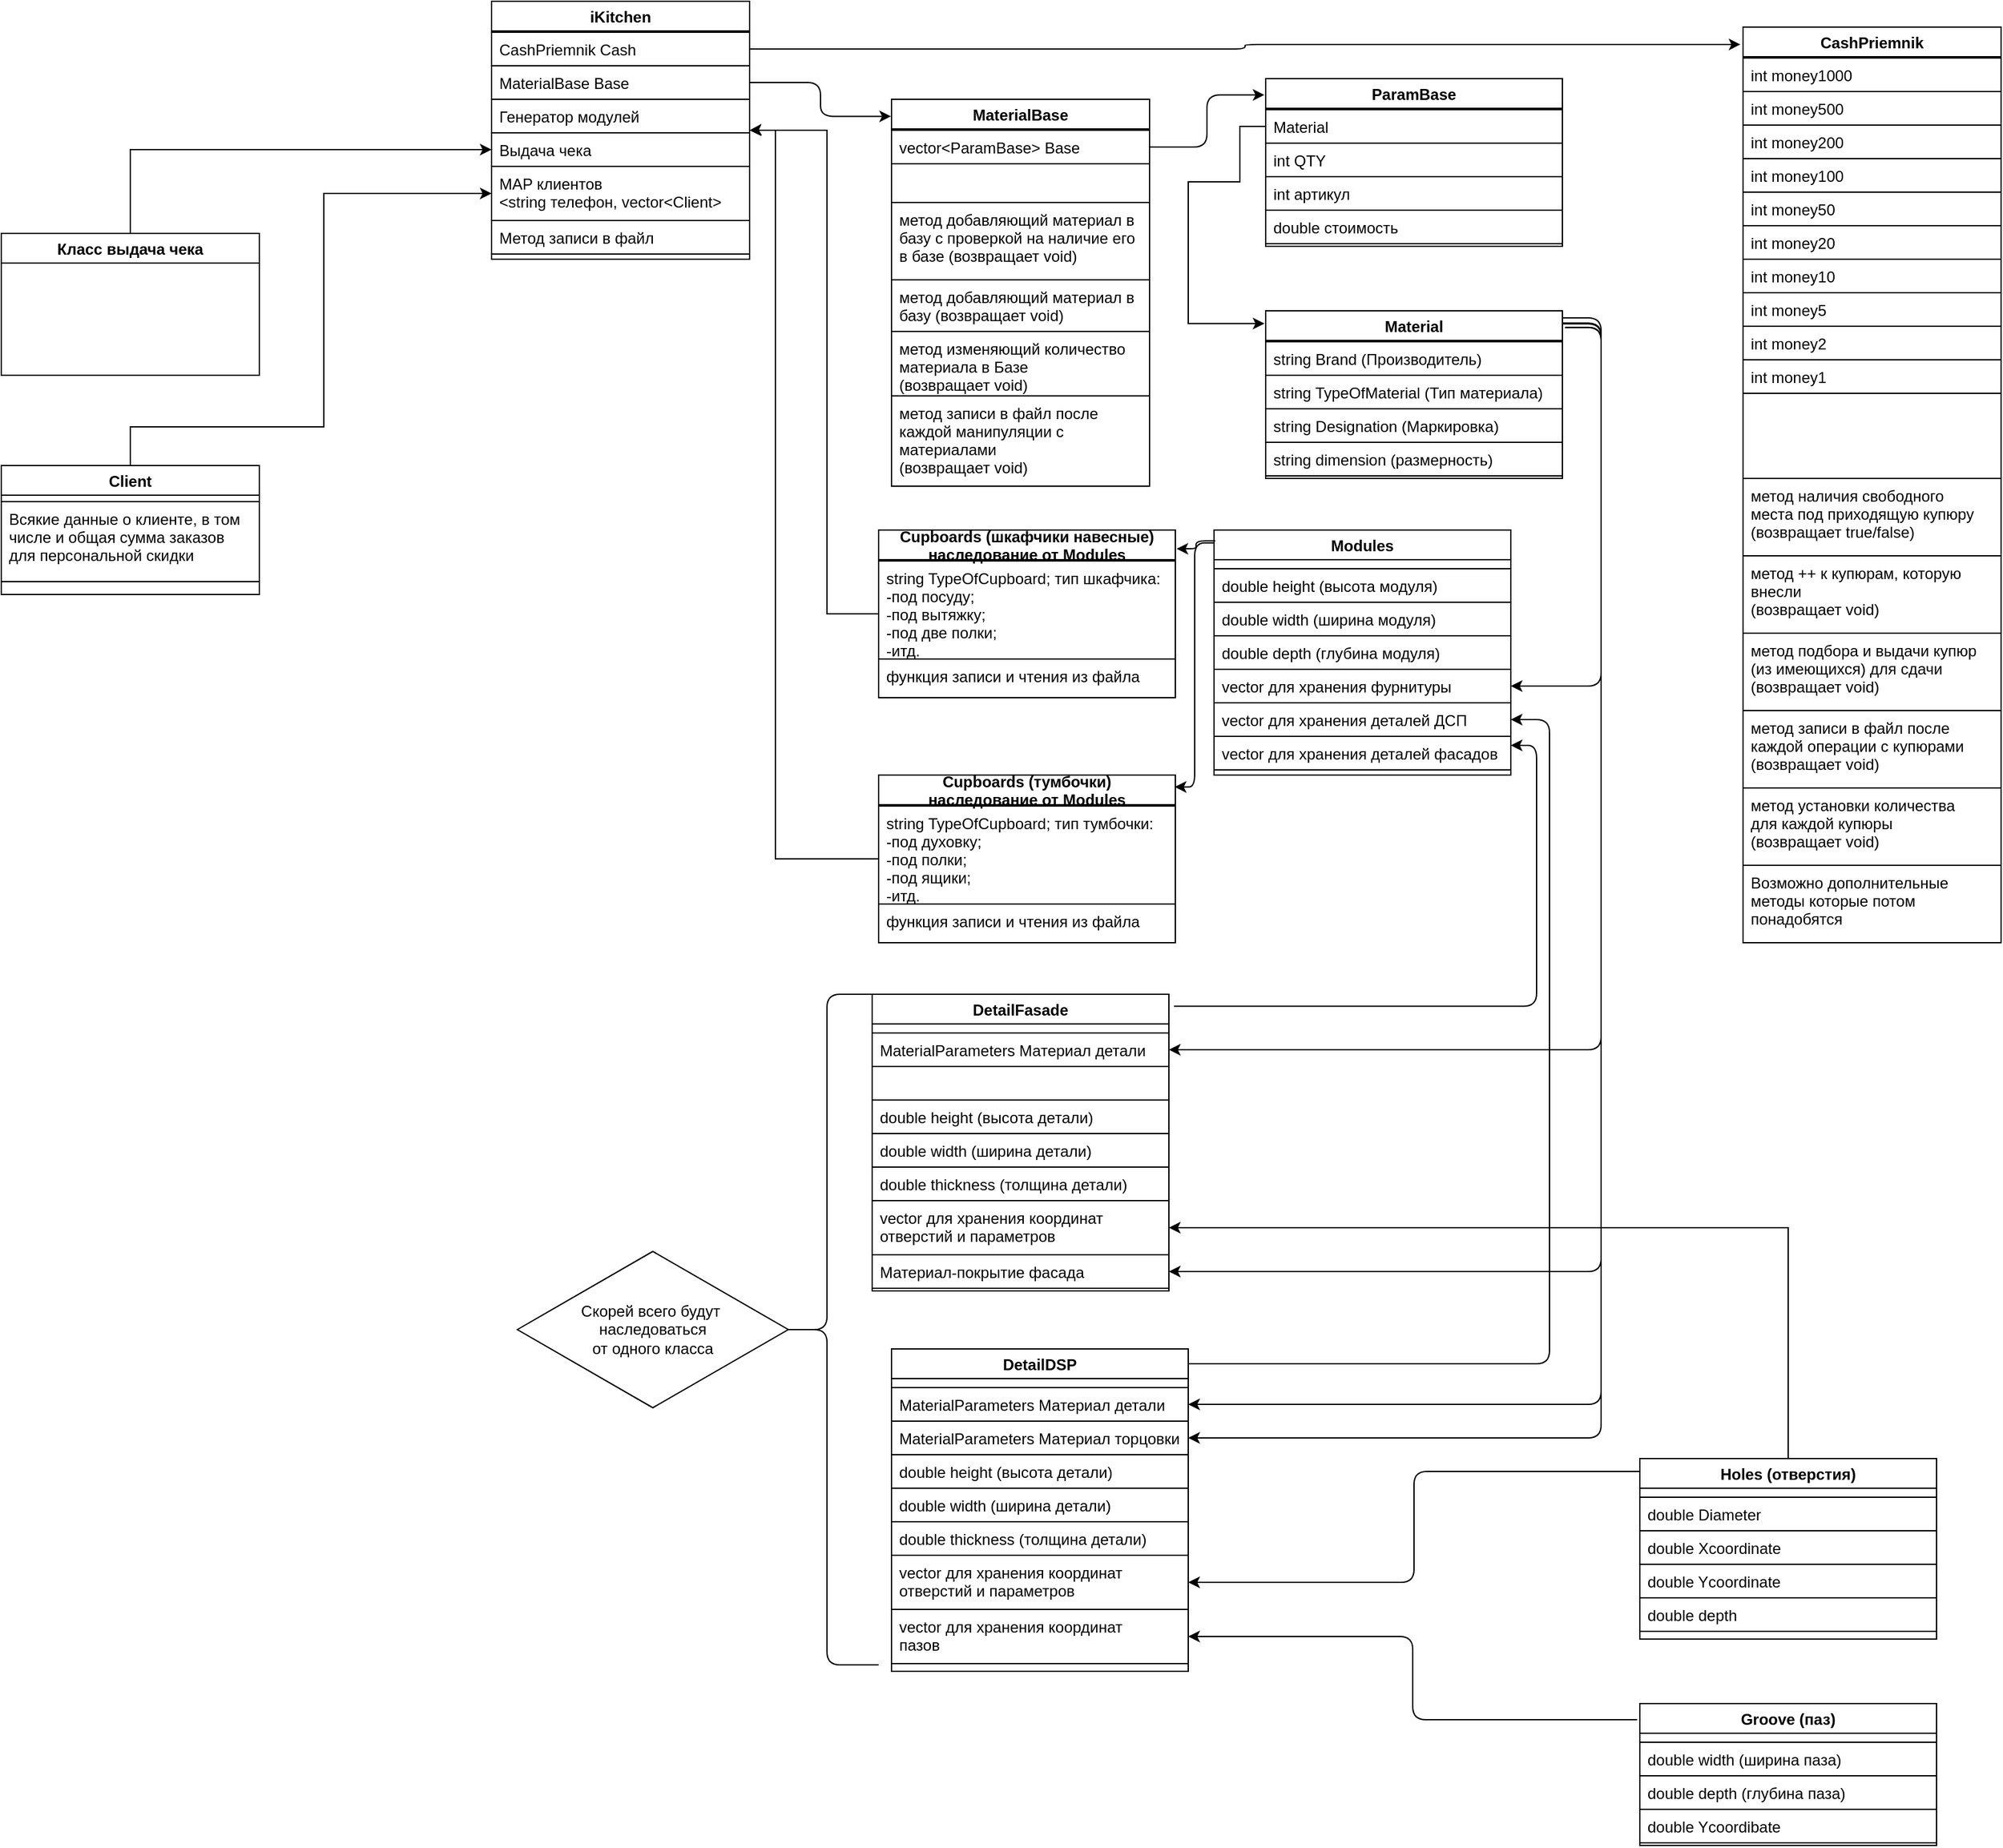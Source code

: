 <mxfile version="13.7.8" type="device"><diagram id="UlB5N2u7XRFOS_qySvUH" name="Page-1"><mxGraphModel dx="1325" dy="618" grid="1" gridSize="10" guides="1" tooltips="1" connect="1" arrows="1" fold="1" page="1" pageScale="1" pageWidth="827" pageHeight="1169" math="0" shadow="0"><root><mxCell id="0"/><mxCell id="1" parent="0"/><mxCell id="Phe7_Pe46OBgiju1hnlA-2" value="iKitchen" style="swimlane;" parent="1" vertex="1"><mxGeometry x="90" y="70" width="200" height="200" as="geometry"/></mxCell><mxCell id="Phe7_Pe46OBgiju1hnlA-24" value="CashPriemnik Cash" style="text;fillColor=none;align=left;verticalAlign=top;spacingLeft=4;spacingRight=4;overflow=hidden;rotatable=0;points=[[0,0.5],[1,0.5]];portConstraint=eastwest;strokeColor=#000000;" parent="Phe7_Pe46OBgiju1hnlA-2" vertex="1"><mxGeometry y="24" width="200" height="26" as="geometry"/></mxCell><mxCell id="Phe7_Pe46OBgiju1hnlA-58" value="MaterialBase Base" style="text;fillColor=none;align=left;verticalAlign=top;spacingLeft=4;spacingRight=4;overflow=hidden;rotatable=0;points=[[0,0.5],[1,0.5]];portConstraint=eastwest;strokeColor=#000000;" parent="Phe7_Pe46OBgiju1hnlA-2" vertex="1"><mxGeometry y="50" width="200" height="26" as="geometry"/></mxCell><mxCell id="Phe7_Pe46OBgiju1hnlA-141" value="Генератор модулей" style="text;fillColor=none;align=left;verticalAlign=top;spacingLeft=4;spacingRight=4;overflow=hidden;rotatable=0;points=[[0,0.5],[1,0.5]];portConstraint=eastwest;strokeColor=#000000;" parent="Phe7_Pe46OBgiju1hnlA-2" vertex="1"><mxGeometry y="76" width="200" height="26" as="geometry"/></mxCell><mxCell id="Phe7_Pe46OBgiju1hnlA-151" value="Выдача чека" style="text;fillColor=none;align=left;verticalAlign=top;spacingLeft=4;spacingRight=4;overflow=hidden;rotatable=0;points=[[0,0.5],[1,0.5]];portConstraint=eastwest;strokeColor=#000000;" parent="Phe7_Pe46OBgiju1hnlA-2" vertex="1"><mxGeometry y="102" width="200" height="26" as="geometry"/></mxCell><mxCell id="Phe7_Pe46OBgiju1hnlA-153" value="Метод записи в файл" style="text;fillColor=none;align=left;verticalAlign=top;spacingLeft=4;spacingRight=4;overflow=hidden;rotatable=0;points=[[0,0.5],[1,0.5]];portConstraint=eastwest;strokeColor=#000000;" parent="Phe7_Pe46OBgiju1hnlA-2" vertex="1"><mxGeometry y="170" width="200" height="26" as="geometry"/></mxCell><mxCell id="Phe7_Pe46OBgiju1hnlA-154" value="MAP клиентов &#10;&lt;string телефон, vector&lt;Client&gt; " style="text;fillColor=none;align=left;verticalAlign=top;spacingLeft=4;spacingRight=4;overflow=hidden;rotatable=0;points=[[0,0.5],[1,0.5]];portConstraint=eastwest;strokeColor=#000000;" parent="Phe7_Pe46OBgiju1hnlA-2" vertex="1"><mxGeometry y="128" width="200" height="42" as="geometry"/></mxCell><mxCell id="Phe7_Pe46OBgiju1hnlA-6" value="CashPriemnik" style="swimlane;" parent="1" vertex="1"><mxGeometry x="1060" y="90" width="200" height="710" as="geometry"/></mxCell><mxCell id="Phe7_Pe46OBgiju1hnlA-10" value="int money1000" style="text;fillColor=none;align=left;verticalAlign=top;spacingLeft=4;spacingRight=4;overflow=hidden;rotatable=0;points=[[0,0.5],[1,0.5]];portConstraint=eastwest;strokeColor=#000000;" parent="Phe7_Pe46OBgiju1hnlA-6" vertex="1"><mxGeometry y="24" width="200" height="26" as="geometry"/></mxCell><mxCell id="Phe7_Pe46OBgiju1hnlA-11" value="int money500" style="text;fillColor=none;align=left;verticalAlign=top;spacingLeft=4;spacingRight=4;overflow=hidden;rotatable=0;points=[[0,0.5],[1,0.5]];portConstraint=eastwest;strokeColor=#000000;" parent="Phe7_Pe46OBgiju1hnlA-6" vertex="1"><mxGeometry y="50" width="200" height="26" as="geometry"/></mxCell><mxCell id="Phe7_Pe46OBgiju1hnlA-12" value="int money200" style="text;fillColor=none;align=left;verticalAlign=top;spacingLeft=4;spacingRight=4;overflow=hidden;rotatable=0;points=[[0,0.5],[1,0.5]];portConstraint=eastwest;strokeColor=#000000;" parent="Phe7_Pe46OBgiju1hnlA-6" vertex="1"><mxGeometry y="76" width="200" height="26" as="geometry"/></mxCell><mxCell id="Phe7_Pe46OBgiju1hnlA-13" value="int money100" style="text;fillColor=none;align=left;verticalAlign=top;spacingLeft=4;spacingRight=4;overflow=hidden;rotatable=0;points=[[0,0.5],[1,0.5]];portConstraint=eastwest;strokeColor=#000000;" parent="Phe7_Pe46OBgiju1hnlA-6" vertex="1"><mxGeometry y="102" width="200" height="26" as="geometry"/></mxCell><mxCell id="Phe7_Pe46OBgiju1hnlA-14" value="int money50" style="text;fillColor=none;align=left;verticalAlign=top;spacingLeft=4;spacingRight=4;overflow=hidden;rotatable=0;points=[[0,0.5],[1,0.5]];portConstraint=eastwest;strokeColor=#000000;" parent="Phe7_Pe46OBgiju1hnlA-6" vertex="1"><mxGeometry y="128" width="200" height="26" as="geometry"/></mxCell><mxCell id="Phe7_Pe46OBgiju1hnlA-15" value="int money20" style="text;fillColor=none;align=left;verticalAlign=top;spacingLeft=4;spacingRight=4;overflow=hidden;rotatable=0;points=[[0,0.5],[1,0.5]];portConstraint=eastwest;strokeColor=#000000;" parent="Phe7_Pe46OBgiju1hnlA-6" vertex="1"><mxGeometry y="154" width="200" height="26" as="geometry"/></mxCell><mxCell id="Phe7_Pe46OBgiju1hnlA-16" value="int money10" style="text;fillColor=none;align=left;verticalAlign=top;spacingLeft=4;spacingRight=4;overflow=hidden;rotatable=0;points=[[0,0.5],[1,0.5]];portConstraint=eastwest;strokeColor=#000000;" parent="Phe7_Pe46OBgiju1hnlA-6" vertex="1"><mxGeometry y="180" width="200" height="26" as="geometry"/></mxCell><mxCell id="Phe7_Pe46OBgiju1hnlA-17" value="int money5" style="text;fillColor=none;align=left;verticalAlign=top;spacingLeft=4;spacingRight=4;overflow=hidden;rotatable=0;points=[[0,0.5],[1,0.5]];portConstraint=eastwest;strokeColor=#000000;" parent="Phe7_Pe46OBgiju1hnlA-6" vertex="1"><mxGeometry y="206" width="200" height="26" as="geometry"/></mxCell><mxCell id="Phe7_Pe46OBgiju1hnlA-18" value="int money2" style="text;fillColor=none;align=left;verticalAlign=top;spacingLeft=4;spacingRight=4;overflow=hidden;rotatable=0;points=[[0,0.5],[1,0.5]];portConstraint=eastwest;strokeColor=#000000;" parent="Phe7_Pe46OBgiju1hnlA-6" vertex="1"><mxGeometry y="232" width="200" height="26" as="geometry"/></mxCell><mxCell id="Phe7_Pe46OBgiju1hnlA-19" value="int money1" style="text;fillColor=none;align=left;verticalAlign=top;spacingLeft=4;spacingRight=4;overflow=hidden;rotatable=0;points=[[0,0.5],[1,0.5]];portConstraint=eastwest;strokeColor=#000000;" parent="Phe7_Pe46OBgiju1hnlA-6" vertex="1"><mxGeometry y="258" width="200" height="26" as="geometry"/></mxCell><mxCell id="Phe7_Pe46OBgiju1hnlA-20" value="метод наличия свободного &#10;места под приходящую купюру&#10;(возвращает true/false)" style="text;fillColor=none;align=left;verticalAlign=top;spacingLeft=4;spacingRight=4;overflow=hidden;rotatable=0;points=[[0,0.5],[1,0.5]];portConstraint=eastwest;strokeColor=#000000;" parent="Phe7_Pe46OBgiju1hnlA-6" vertex="1"><mxGeometry y="350" width="200" height="60" as="geometry"/></mxCell><mxCell id="Phe7_Pe46OBgiju1hnlA-21" value="метод ++ к купюрам, которую&#10;внесли&#10;(возвращает void)" style="text;fillColor=none;align=left;verticalAlign=top;spacingLeft=4;spacingRight=4;overflow=hidden;rotatable=0;points=[[0,0.5],[1,0.5]];portConstraint=eastwest;strokeColor=#000000;" parent="Phe7_Pe46OBgiju1hnlA-6" vertex="1"><mxGeometry y="410" width="200" height="60" as="geometry"/></mxCell><mxCell id="Phe7_Pe46OBgiju1hnlA-22" value="метод подбора и выдачи купюр&#10;(из имеющихся) для сдачи&#10;(возвращает void)" style="text;fillColor=none;align=left;verticalAlign=top;spacingLeft=4;spacingRight=4;overflow=hidden;rotatable=0;points=[[0,0.5],[1,0.5]];portConstraint=eastwest;strokeColor=#000000;" parent="Phe7_Pe46OBgiju1hnlA-6" vertex="1"><mxGeometry y="470" width="200" height="60" as="geometry"/></mxCell><mxCell id="Phe7_Pe46OBgiju1hnlA-23" value="Возможно дополнительные&#10;методы которые потом &#10;понадобятся" style="text;fillColor=none;align=left;verticalAlign=top;spacingLeft=4;spacingRight=4;overflow=hidden;rotatable=0;points=[[0,0.5],[1,0.5]];portConstraint=eastwest;strokeColor=#000000;" parent="Phe7_Pe46OBgiju1hnlA-6" vertex="1"><mxGeometry y="650" width="200" height="60" as="geometry"/></mxCell><mxCell id="Phe7_Pe46OBgiju1hnlA-52" value="метод записи в файл после&#10;каждой операции с купюрами&#10;(возвращает void)" style="text;fillColor=none;align=left;verticalAlign=top;spacingLeft=4;spacingRight=4;overflow=hidden;rotatable=0;points=[[0,0.5],[1,0.5]];portConstraint=eastwest;strokeColor=#000000;" parent="Phe7_Pe46OBgiju1hnlA-6" vertex="1"><mxGeometry y="530" width="200" height="60" as="geometry"/></mxCell><mxCell id="Phe7_Pe46OBgiju1hnlA-53" value="метод установки количества&#10;для каждой купюры &#10;(возвращает void)" style="text;fillColor=none;align=left;verticalAlign=top;spacingLeft=4;spacingRight=4;overflow=hidden;rotatable=0;points=[[0,0.5],[1,0.5]];portConstraint=eastwest;strokeColor=#000000;" parent="Phe7_Pe46OBgiju1hnlA-6" vertex="1"><mxGeometry y="590" width="200" height="60" as="geometry"/></mxCell><mxCell id="Phe7_Pe46OBgiju1hnlA-25" value="" style="edgeStyle=elbowEdgeStyle;elbow=horizontal;endArrow=classic;html=1;exitX=1;exitY=0.5;exitDx=0;exitDy=0;entryX=-0.01;entryY=0.019;entryDx=0;entryDy=0;entryPerimeter=0;" parent="1" source="Phe7_Pe46OBgiju1hnlA-24" target="Phe7_Pe46OBgiju1hnlA-6" edge="1"><mxGeometry width="50" height="50" relative="1" as="geometry"><mxPoint x="420" y="100" as="sourcePoint"/><mxPoint x="470" y="50" as="targetPoint"/></mxGeometry></mxCell><mxCell id="Phe7_Pe46OBgiju1hnlA-26" value="MaterialBase" style="swimlane;" parent="1" vertex="1"><mxGeometry x="400" y="146" width="200" height="300" as="geometry"/></mxCell><mxCell id="Phe7_Pe46OBgiju1hnlA-27" value="vector&lt;ParamBase&gt; Base " style="text;fillColor=none;align=left;verticalAlign=top;spacingLeft=4;spacingRight=4;overflow=hidden;rotatable=0;points=[[0,0.5],[1,0.5]];portConstraint=eastwest;strokeColor=#000000;" parent="Phe7_Pe46OBgiju1hnlA-26" vertex="1"><mxGeometry y="24" width="200" height="26" as="geometry"/></mxCell><mxCell id="Phe7_Pe46OBgiju1hnlA-37" value="метод добавляющий материал в&#10;базу с проверкой на наличие его&#10;в базе (возвращает void)" style="text;fillColor=none;align=left;verticalAlign=top;spacingLeft=4;spacingRight=4;overflow=hidden;rotatable=0;points=[[0,0.5],[1,0.5]];portConstraint=eastwest;strokeColor=#000000;" parent="Phe7_Pe46OBgiju1hnlA-26" vertex="1"><mxGeometry y="80" width="200" height="60" as="geometry"/></mxCell><mxCell id="Phe7_Pe46OBgiju1hnlA-51" value="метод добавляющий материал в&#10;базу (возвращает void)" style="text;fillColor=none;align=left;verticalAlign=top;spacingLeft=4;spacingRight=4;overflow=hidden;rotatable=0;points=[[0,0.5],[1,0.5]];portConstraint=eastwest;strokeColor=#000000;" parent="Phe7_Pe46OBgiju1hnlA-26" vertex="1"><mxGeometry y="140" width="200" height="40" as="geometry"/></mxCell><mxCell id="Phe7_Pe46OBgiju1hnlA-56" value="метод изменяющий количество&#10;материала в Базе&#10;(возвращает void)" style="text;fillColor=none;align=left;verticalAlign=top;spacingLeft=4;spacingRight=4;overflow=hidden;rotatable=0;points=[[0,0.5],[1,0.5]];portConstraint=eastwest;strokeColor=#000000;" parent="Phe7_Pe46OBgiju1hnlA-26" vertex="1"><mxGeometry y="180" width="200" height="50" as="geometry"/></mxCell><mxCell id="Phe7_Pe46OBgiju1hnlA-57" value="метод записи в файл после&#10;каждой манипуляции с&#10;материалами&#10;(возвращает void)" style="text;fillColor=none;align=left;verticalAlign=top;spacingLeft=4;spacingRight=4;overflow=hidden;rotatable=0;points=[[0,0.5],[1,0.5]];portConstraint=eastwest;strokeColor=#000000;" parent="Phe7_Pe46OBgiju1hnlA-26" vertex="1"><mxGeometry y="230" width="200" height="70" as="geometry"/></mxCell><mxCell id="Phe7_Pe46OBgiju1hnlA-41" value="Material" style="swimlane;" parent="1" vertex="1"><mxGeometry x="690" y="310" width="230" height="130" as="geometry"/></mxCell><mxCell id="Phe7_Pe46OBgiju1hnlA-42" value="string Brand (Производитель)" style="text;fillColor=none;align=left;verticalAlign=top;spacingLeft=4;spacingRight=4;overflow=hidden;rotatable=0;points=[[0,0.5],[1,0.5]];portConstraint=eastwest;strokeColor=#000000;" parent="Phe7_Pe46OBgiju1hnlA-41" vertex="1"><mxGeometry y="24" width="230" height="26" as="geometry"/></mxCell><mxCell id="Phe7_Pe46OBgiju1hnlA-45" value="string TypeOfMaterial (Тип материала)" style="text;fillColor=none;align=left;verticalAlign=top;spacingLeft=4;spacingRight=4;overflow=hidden;rotatable=0;points=[[0,0.5],[1,0.5]];portConstraint=eastwest;strokeColor=#000000;" parent="Phe7_Pe46OBgiju1hnlA-41" vertex="1"><mxGeometry y="50" width="230" height="26" as="geometry"/></mxCell><mxCell id="Phe7_Pe46OBgiju1hnlA-47" value="string Designation (Маркировка)" style="text;fillColor=none;align=left;verticalAlign=top;spacingLeft=4;spacingRight=4;overflow=hidden;rotatable=0;points=[[0,0.5],[1,0.5]];portConstraint=eastwest;strokeColor=#000000;" parent="Phe7_Pe46OBgiju1hnlA-41" vertex="1"><mxGeometry y="76" width="230" height="26" as="geometry"/></mxCell><mxCell id="CfokChgIG8d4k7TlAcXH-1" value="string dimension (размерность)" style="text;fillColor=none;align=left;verticalAlign=top;spacingLeft=4;spacingRight=4;overflow=hidden;rotatable=0;points=[[0,0.5],[1,0.5]];portConstraint=eastwest;strokeColor=#000000;" vertex="1" parent="Phe7_Pe46OBgiju1hnlA-41"><mxGeometry y="102" width="230" height="26" as="geometry"/></mxCell><mxCell id="Phe7_Pe46OBgiju1hnlA-50" value="" style="edgeStyle=elbowEdgeStyle;elbow=horizontal;endArrow=classic;html=1;exitX=1;exitY=0.5;exitDx=0;exitDy=0;entryX=-0.004;entryY=0.097;entryDx=0;entryDy=0;entryPerimeter=0;" parent="1" source="Phe7_Pe46OBgiju1hnlA-27" target="CfokChgIG8d4k7TlAcXH-3" edge="1"><mxGeometry width="50" height="50" relative="1" as="geometry"><mxPoint x="640" y="360" as="sourcePoint"/><mxPoint x="690" y="310" as="targetPoint"/></mxGeometry></mxCell><mxCell id="Phe7_Pe46OBgiju1hnlA-59" value="" style="edgeStyle=elbowEdgeStyle;elbow=horizontal;endArrow=classic;html=1;exitX=1;exitY=0.5;exitDx=0;exitDy=0;entryX=-0.002;entryY=0.044;entryDx=0;entryDy=0;entryPerimeter=0;" parent="1" source="Phe7_Pe46OBgiju1hnlA-58" target="Phe7_Pe46OBgiju1hnlA-26" edge="1"><mxGeometry width="50" height="50" relative="1" as="geometry"><mxPoint x="380" y="240" as="sourcePoint"/><mxPoint x="410" y="180" as="targetPoint"/></mxGeometry></mxCell><mxCell id="Phe7_Pe46OBgiju1hnlA-144" style="edgeStyle=orthogonalEdgeStyle;rounded=0;orthogonalLoop=1;jettySize=auto;html=1;" parent="1" source="Phe7_Pe46OBgiju1hnlA-60" edge="1"><mxGeometry relative="1" as="geometry"><mxPoint x="290" y="170" as="targetPoint"/><Array as="points"><mxPoint x="350" y="545"/><mxPoint x="350" y="170"/></Array></mxGeometry></mxCell><mxCell id="Phe7_Pe46OBgiju1hnlA-60" value="Cupboards (шкафчики навесные)&#10;наследование от Modules" style="swimlane;" parent="1" vertex="1"><mxGeometry x="390" y="480" width="230" height="130" as="geometry"/></mxCell><mxCell id="Phe7_Pe46OBgiju1hnlA-61" value="string TypeOfCupboard; тип шкафчика:&#10;-под посуду;&#10;-под вытяжку;&#10;-под две полки;&#10;-итд.&#10;" style="text;fillColor=none;align=left;verticalAlign=top;spacingLeft=4;spacingRight=4;overflow=hidden;rotatable=0;points=[[0,0.5],[1,0.5]];portConstraint=eastwest;strokeColor=#000000;" parent="Phe7_Pe46OBgiju1hnlA-60" vertex="1"><mxGeometry y="24" width="230" height="76" as="geometry"/></mxCell><mxCell id="Phe7_Pe46OBgiju1hnlA-68" value="функция записи и чтения из файла" style="text;fillColor=none;align=left;verticalAlign=top;spacingLeft=4;spacingRight=4;overflow=hidden;rotatable=0;points=[[0,0.5],[1,0.5]];portConstraint=eastwest;strokeColor=#000000;" parent="Phe7_Pe46OBgiju1hnlA-60" vertex="1"><mxGeometry y="100" width="230" height="30" as="geometry"/></mxCell><mxCell id="Phe7_Pe46OBgiju1hnlA-143" style="edgeStyle=orthogonalEdgeStyle;rounded=0;orthogonalLoop=1;jettySize=auto;html=1;entryX=1.001;entryY=0.927;entryDx=0;entryDy=0;entryPerimeter=0;" parent="1" source="Phe7_Pe46OBgiju1hnlA-69" target="Phe7_Pe46OBgiju1hnlA-141" edge="1"><mxGeometry relative="1" as="geometry"><Array as="points"><mxPoint x="310" y="735"/><mxPoint x="310" y="170"/><mxPoint x="292" y="170"/></Array></mxGeometry></mxCell><mxCell id="Phe7_Pe46OBgiju1hnlA-69" value="Cupboards (тумбочки)&#10;наследование от Modules" style="swimlane;" parent="1" vertex="1"><mxGeometry x="390" y="670" width="230" height="130" as="geometry"/></mxCell><mxCell id="Phe7_Pe46OBgiju1hnlA-70" value="string TypeOfCupboard; тип тумбочки:&#10;-под духовку;&#10;-под полки;&#10;-под ящики;&#10;-итд.&#10;" style="text;fillColor=none;align=left;verticalAlign=top;spacingLeft=4;spacingRight=4;overflow=hidden;rotatable=0;points=[[0,0.5],[1,0.5]];portConstraint=eastwest;strokeColor=#000000;" parent="Phe7_Pe46OBgiju1hnlA-69" vertex="1"><mxGeometry y="24" width="230" height="76" as="geometry"/></mxCell><mxCell id="Phe7_Pe46OBgiju1hnlA-74" value="функция записи и чтения из файла" style="text;fillColor=none;align=left;verticalAlign=top;spacingLeft=4;spacingRight=4;overflow=hidden;rotatable=0;points=[[0,0.5],[1,0.5]];portConstraint=eastwest;strokeColor=#000000;" parent="Phe7_Pe46OBgiju1hnlA-69" vertex="1"><mxGeometry y="100" width="230" height="30" as="geometry"/></mxCell><mxCell id="Phe7_Pe46OBgiju1hnlA-77" value="Modules" style="swimlane;" parent="1" vertex="1"><mxGeometry x="650" y="480" width="230" height="190" as="geometry"/></mxCell><mxCell id="Phe7_Pe46OBgiju1hnlA-79" value="double height (высота модуля)" style="text;fillColor=none;align=left;verticalAlign=top;spacingLeft=4;spacingRight=4;overflow=hidden;rotatable=0;points=[[0,0.5],[1,0.5]];portConstraint=eastwest;strokeColor=#000000;" parent="Phe7_Pe46OBgiju1hnlA-77" vertex="1"><mxGeometry y="30" width="230" height="26" as="geometry"/></mxCell><mxCell id="Phe7_Pe46OBgiju1hnlA-80" value="double width (ширина модуля)" style="text;fillColor=none;align=left;verticalAlign=top;spacingLeft=4;spacingRight=4;overflow=hidden;rotatable=0;points=[[0,0.5],[1,0.5]];portConstraint=eastwest;strokeColor=#000000;" parent="Phe7_Pe46OBgiju1hnlA-77" vertex="1"><mxGeometry y="56" width="230" height="26" as="geometry"/></mxCell><mxCell id="Phe7_Pe46OBgiju1hnlA-81" value="double depth (глубина модуля)" style="text;fillColor=none;align=left;verticalAlign=top;spacingLeft=4;spacingRight=4;overflow=hidden;rotatable=0;points=[[0,0.5],[1,0.5]];portConstraint=eastwest;strokeColor=#000000;" parent="Phe7_Pe46OBgiju1hnlA-77" vertex="1"><mxGeometry y="82" width="230" height="26" as="geometry"/></mxCell><mxCell id="Phe7_Pe46OBgiju1hnlA-83" value="vector для хранения деталей ДСП" style="text;fillColor=none;align=left;verticalAlign=top;spacingLeft=4;spacingRight=4;overflow=hidden;rotatable=0;points=[[0,0.5],[1,0.5]];portConstraint=eastwest;strokeColor=#000000;" parent="Phe7_Pe46OBgiju1hnlA-77" vertex="1"><mxGeometry y="134" width="230" height="26" as="geometry"/></mxCell><mxCell id="Phe7_Pe46OBgiju1hnlA-88" value="" style="edgeStyle=elbowEdgeStyle;elbow=horizontal;endArrow=classic;html=1;entryX=0.998;entryY=0.071;entryDx=0;entryDy=0;entryPerimeter=0;" parent="Phe7_Pe46OBgiju1hnlA-77" target="Phe7_Pe46OBgiju1hnlA-69" edge="1"><mxGeometry width="50" height="50" relative="1" as="geometry"><mxPoint y="10" as="sourcePoint"/><mxPoint x="50" y="-40" as="targetPoint"/></mxGeometry></mxCell><mxCell id="Phe7_Pe46OBgiju1hnlA-84" value="vector для хранения фурнитуры" style="text;fillColor=none;align=left;verticalAlign=top;spacingLeft=4;spacingRight=4;overflow=hidden;rotatable=0;points=[[0,0.5],[1,0.5]];portConstraint=eastwest;strokeColor=#000000;" parent="Phe7_Pe46OBgiju1hnlA-77" vertex="1"><mxGeometry y="108" width="230" height="26" as="geometry"/></mxCell><mxCell id="Phe7_Pe46OBgiju1hnlA-118" value="vector для хранения деталей фасадов" style="text;fillColor=none;align=left;verticalAlign=top;spacingLeft=4;spacingRight=4;overflow=hidden;rotatable=0;points=[[0,0.5],[1,0.5]];portConstraint=eastwest;strokeColor=#000000;" parent="Phe7_Pe46OBgiju1hnlA-77" vertex="1"><mxGeometry y="160" width="230" height="26" as="geometry"/></mxCell><mxCell id="Phe7_Pe46OBgiju1hnlA-86" value="" style="edgeStyle=elbowEdgeStyle;elbow=horizontal;endArrow=classic;html=1;exitX=0.004;exitY=0.044;exitDx=0;exitDy=0;exitPerimeter=0;entryX=1.004;entryY=0.112;entryDx=0;entryDy=0;entryPerimeter=0;" parent="1" source="Phe7_Pe46OBgiju1hnlA-77" target="Phe7_Pe46OBgiju1hnlA-60" edge="1"><mxGeometry width="50" height="50" relative="1" as="geometry"><mxPoint x="630" y="620" as="sourcePoint"/><mxPoint x="680" y="570" as="targetPoint"/></mxGeometry></mxCell><mxCell id="Phe7_Pe46OBgiju1hnlA-89" value="DetailDSP" style="swimlane;" parent="1" vertex="1"><mxGeometry x="400" y="1115" width="230" height="250" as="geometry"/></mxCell><mxCell id="Phe7_Pe46OBgiju1hnlA-90" value="double height (высота детали)" style="text;fillColor=none;align=left;verticalAlign=top;spacingLeft=4;spacingRight=4;overflow=hidden;rotatable=0;points=[[0,0.5],[1,0.5]];portConstraint=eastwest;strokeColor=#000000;" parent="Phe7_Pe46OBgiju1hnlA-89" vertex="1"><mxGeometry y="82" width="230" height="26" as="geometry"/></mxCell><mxCell id="Phe7_Pe46OBgiju1hnlA-91" value="double width (ширина детали)" style="text;fillColor=none;align=left;verticalAlign=top;spacingLeft=4;spacingRight=4;overflow=hidden;rotatable=0;points=[[0,0.5],[1,0.5]];portConstraint=eastwest;strokeColor=#000000;" parent="Phe7_Pe46OBgiju1hnlA-89" vertex="1"><mxGeometry y="108" width="230" height="26" as="geometry"/></mxCell><mxCell id="Phe7_Pe46OBgiju1hnlA-92" value="double thickness (толщина детали)" style="text;fillColor=none;align=left;verticalAlign=top;spacingLeft=4;spacingRight=4;overflow=hidden;rotatable=0;points=[[0,0.5],[1,0.5]];portConstraint=eastwest;strokeColor=#000000;" parent="Phe7_Pe46OBgiju1hnlA-89" vertex="1"><mxGeometry y="134" width="230" height="26" as="geometry"/></mxCell><mxCell id="Phe7_Pe46OBgiju1hnlA-93" value="vector для хранения координат &#10;отверстий и параметров" style="text;fillColor=none;align=left;verticalAlign=top;spacingLeft=4;spacingRight=4;overflow=hidden;rotatable=0;points=[[0,0.5],[1,0.5]];portConstraint=eastwest;strokeColor=#000000;" parent="Phe7_Pe46OBgiju1hnlA-89" vertex="1"><mxGeometry y="160" width="230" height="42" as="geometry"/></mxCell><mxCell id="Phe7_Pe46OBgiju1hnlA-96" value="vector для хранения координат &#10;пазов" style="text;fillColor=none;align=left;verticalAlign=top;spacingLeft=4;spacingRight=4;overflow=hidden;rotatable=0;points=[[0,0.5],[1,0.5]];portConstraint=eastwest;strokeColor=#000000;" parent="Phe7_Pe46OBgiju1hnlA-89" vertex="1"><mxGeometry y="202" width="230" height="42" as="geometry"/></mxCell><mxCell id="Phe7_Pe46OBgiju1hnlA-97" value="MaterialParameters Материал детали" style="text;fillColor=none;align=left;verticalAlign=top;spacingLeft=4;spacingRight=4;overflow=hidden;rotatable=0;points=[[0,0.5],[1,0.5]];portConstraint=eastwest;strokeColor=#000000;" parent="Phe7_Pe46OBgiju1hnlA-89" vertex="1"><mxGeometry y="30" width="230" height="26" as="geometry"/></mxCell><mxCell id="Phe7_Pe46OBgiju1hnlA-109" value="MaterialParameters Материал торцовки" style="text;fillColor=none;align=left;verticalAlign=top;spacingLeft=4;spacingRight=4;overflow=hidden;rotatable=0;points=[[0,0.5],[1,0.5]];portConstraint=eastwest;strokeColor=#000000;" parent="Phe7_Pe46OBgiju1hnlA-89" vertex="1"><mxGeometry y="56" width="230" height="26" as="geometry"/></mxCell><mxCell id="Phe7_Pe46OBgiju1hnlA-98" value="" style="edgeStyle=elbowEdgeStyle;elbow=horizontal;endArrow=classic;html=1;exitX=1.001;exitY=0.078;exitDx=0;exitDy=0;exitPerimeter=0;entryX=1;entryY=0.5;entryDx=0;entryDy=0;" parent="1" source="Phe7_Pe46OBgiju1hnlA-41" target="Phe7_Pe46OBgiju1hnlA-97" edge="1"><mxGeometry width="50" height="50" relative="1" as="geometry"><mxPoint x="630" y="260" as="sourcePoint"/><mxPoint x="680" y="210" as="targetPoint"/><Array as="points"><mxPoint x="950" y="360"/><mxPoint x="930" y="320"/></Array></mxGeometry></mxCell><mxCell id="Phe7_Pe46OBgiju1hnlA-99" value="" style="edgeStyle=elbowEdgeStyle;elbow=horizontal;endArrow=classic;html=1;exitX=0.998;exitY=0.046;exitDx=0;exitDy=0;exitPerimeter=0;entryX=1;entryY=0.5;entryDx=0;entryDy=0;" parent="1" source="Phe7_Pe46OBgiju1hnlA-89" target="Phe7_Pe46OBgiju1hnlA-83" edge="1"><mxGeometry width="50" height="50" relative="1" as="geometry"><mxPoint x="630" y="750" as="sourcePoint"/><mxPoint x="680" y="700" as="targetPoint"/><Array as="points"><mxPoint x="910" y="680"/></Array></mxGeometry></mxCell><mxCell id="Phe7_Pe46OBgiju1hnlA-101" value="" style="edgeStyle=elbowEdgeStyle;elbow=horizontal;endArrow=classic;html=1;exitX=1.009;exitY=0.099;exitDx=0;exitDy=0;exitPerimeter=0;entryX=1;entryY=0.5;entryDx=0;entryDy=0;" parent="1" source="Phe7_Pe46OBgiju1hnlA-41" target="Phe7_Pe46OBgiju1hnlA-84" edge="1"><mxGeometry width="50" height="50" relative="1" as="geometry"><mxPoint x="630" y="330" as="sourcePoint"/><mxPoint x="680" y="280" as="targetPoint"/><Array as="points"><mxPoint x="950" y="350"/><mxPoint x="920" y="400"/></Array></mxGeometry></mxCell><mxCell id="Phe7_Pe46OBgiju1hnlA-158" style="edgeStyle=orthogonalEdgeStyle;rounded=0;orthogonalLoop=1;jettySize=auto;html=1;entryX=1;entryY=0.5;entryDx=0;entryDy=0;" parent="1" source="Phe7_Pe46OBgiju1hnlA-102" target="Phe7_Pe46OBgiju1hnlA-123" edge="1"><mxGeometry relative="1" as="geometry"/></mxCell><mxCell id="Phe7_Pe46OBgiju1hnlA-102" value="Holes (отверстия)" style="swimlane;" parent="1" vertex="1"><mxGeometry x="980" y="1200" width="230" height="140" as="geometry"/></mxCell><mxCell id="Phe7_Pe46OBgiju1hnlA-103" value="double Xcoordinate" style="text;fillColor=none;align=left;verticalAlign=top;spacingLeft=4;spacingRight=4;overflow=hidden;rotatable=0;points=[[0,0.5],[1,0.5]];portConstraint=eastwest;strokeColor=#000000;" parent="Phe7_Pe46OBgiju1hnlA-102" vertex="1"><mxGeometry y="56" width="230" height="26" as="geometry"/></mxCell><mxCell id="Phe7_Pe46OBgiju1hnlA-104" value="double Ycoordinate" style="text;fillColor=none;align=left;verticalAlign=top;spacingLeft=4;spacingRight=4;overflow=hidden;rotatable=0;points=[[0,0.5],[1,0.5]];portConstraint=eastwest;strokeColor=#000000;" parent="Phe7_Pe46OBgiju1hnlA-102" vertex="1"><mxGeometry y="82" width="230" height="26" as="geometry"/></mxCell><mxCell id="Phe7_Pe46OBgiju1hnlA-105" value="double depth" style="text;fillColor=none;align=left;verticalAlign=top;spacingLeft=4;spacingRight=4;overflow=hidden;rotatable=0;points=[[0,0.5],[1,0.5]];portConstraint=eastwest;strokeColor=#000000;" parent="Phe7_Pe46OBgiju1hnlA-102" vertex="1"><mxGeometry y="108" width="230" height="26" as="geometry"/></mxCell><mxCell id="Phe7_Pe46OBgiju1hnlA-108" value="double Diameter" style="text;fillColor=none;align=left;verticalAlign=top;spacingLeft=4;spacingRight=4;overflow=hidden;rotatable=0;points=[[0,0.5],[1,0.5]];portConstraint=eastwest;strokeColor=#000000;" parent="Phe7_Pe46OBgiju1hnlA-102" vertex="1"><mxGeometry y="30" width="230" height="26" as="geometry"/></mxCell><mxCell id="Phe7_Pe46OBgiju1hnlA-110" value="" style="edgeStyle=elbowEdgeStyle;elbow=horizontal;endArrow=classic;html=1;exitX=0.998;exitY=0.042;exitDx=0;exitDy=0;exitPerimeter=0;entryX=1;entryY=0.5;entryDx=0;entryDy=0;" parent="1" source="Phe7_Pe46OBgiju1hnlA-41" target="Phe7_Pe46OBgiju1hnlA-109" edge="1"><mxGeometry width="50" height="50" relative="1" as="geometry"><mxPoint x="900" y="160" as="sourcePoint"/><mxPoint x="950" y="200" as="targetPoint"/><Array as="points"><mxPoint x="950" y="520"/></Array></mxGeometry></mxCell><mxCell id="Phe7_Pe46OBgiju1hnlA-111" value="" style="edgeStyle=elbowEdgeStyle;elbow=horizontal;endArrow=classic;html=1;exitX=-0.002;exitY=0.071;exitDx=0;exitDy=0;exitPerimeter=0;entryX=1;entryY=0.5;entryDx=0;entryDy=0;" parent="1" source="Phe7_Pe46OBgiju1hnlA-102" target="Phe7_Pe46OBgiju1hnlA-93" edge="1"><mxGeometry width="50" height="50" relative="1" as="geometry"><mxPoint x="930" y="1000" as="sourcePoint"/><mxPoint x="980" y="950" as="targetPoint"/></mxGeometry></mxCell><mxCell id="Phe7_Pe46OBgiju1hnlA-112" value="Groove (паз)" style="swimlane;" parent="1" vertex="1"><mxGeometry x="980" y="1390" width="230" height="110" as="geometry"/></mxCell><mxCell id="Phe7_Pe46OBgiju1hnlA-113" value="double depth (глубина паза)" style="text;fillColor=none;align=left;verticalAlign=top;spacingLeft=4;spacingRight=4;overflow=hidden;rotatable=0;points=[[0,0.5],[1,0.5]];portConstraint=eastwest;strokeColor=#000000;" parent="Phe7_Pe46OBgiju1hnlA-112" vertex="1"><mxGeometry y="56" width="230" height="26" as="geometry"/></mxCell><mxCell id="Phe7_Pe46OBgiju1hnlA-116" value="double width (ширина паза)" style="text;fillColor=none;align=left;verticalAlign=top;spacingLeft=4;spacingRight=4;overflow=hidden;rotatable=0;points=[[0,0.5],[1,0.5]];portConstraint=eastwest;strokeColor=#000000;" parent="Phe7_Pe46OBgiju1hnlA-112" vertex="1"><mxGeometry y="30" width="230" height="26" as="geometry"/></mxCell><mxCell id="Phe7_Pe46OBgiju1hnlA-115" value="double Ycoordibate" style="text;fillColor=none;align=left;verticalAlign=top;spacingLeft=4;spacingRight=4;overflow=hidden;rotatable=0;points=[[0,0.5],[1,0.5]];portConstraint=eastwest;strokeColor=#000000;" parent="Phe7_Pe46OBgiju1hnlA-112" vertex="1"><mxGeometry y="82" width="230" height="26" as="geometry"/></mxCell><mxCell id="Phe7_Pe46OBgiju1hnlA-117" value="" style="edgeStyle=elbowEdgeStyle;elbow=horizontal;endArrow=classic;html=1;exitX=-0.009;exitY=0.114;exitDx=0;exitDy=0;exitPerimeter=0;entryX=1;entryY=0.5;entryDx=0;entryDy=0;" parent="1" source="Phe7_Pe46OBgiju1hnlA-112" target="Phe7_Pe46OBgiju1hnlA-96" edge="1"><mxGeometry width="50" height="50" relative="1" as="geometry"><mxPoint x="930" y="1080" as="sourcePoint"/><mxPoint x="980" y="1030" as="targetPoint"/></mxGeometry></mxCell><mxCell id="Phe7_Pe46OBgiju1hnlA-119" value="DetailFasade" style="swimlane;" parent="1" vertex="1"><mxGeometry x="385" y="840" width="230" height="230" as="geometry"/></mxCell><mxCell id="Phe7_Pe46OBgiju1hnlA-120" value="double height (высота детали)" style="text;fillColor=none;align=left;verticalAlign=top;spacingLeft=4;spacingRight=4;overflow=hidden;rotatable=0;points=[[0,0.5],[1,0.5]];portConstraint=eastwest;strokeColor=#000000;" parent="Phe7_Pe46OBgiju1hnlA-119" vertex="1"><mxGeometry y="82" width="230" height="26" as="geometry"/></mxCell><mxCell id="Phe7_Pe46OBgiju1hnlA-121" value="double width (ширина детали)" style="text;fillColor=none;align=left;verticalAlign=top;spacingLeft=4;spacingRight=4;overflow=hidden;rotatable=0;points=[[0,0.5],[1,0.5]];portConstraint=eastwest;strokeColor=#000000;" parent="Phe7_Pe46OBgiju1hnlA-119" vertex="1"><mxGeometry y="108" width="230" height="26" as="geometry"/></mxCell><mxCell id="Phe7_Pe46OBgiju1hnlA-122" value="double thickness (толщина детали)" style="text;fillColor=none;align=left;verticalAlign=top;spacingLeft=4;spacingRight=4;overflow=hidden;rotatable=0;points=[[0,0.5],[1,0.5]];portConstraint=eastwest;strokeColor=#000000;" parent="Phe7_Pe46OBgiju1hnlA-119" vertex="1"><mxGeometry y="134" width="230" height="26" as="geometry"/></mxCell><mxCell id="Phe7_Pe46OBgiju1hnlA-123" value="vector для хранения координат &#10;отверстий и параметров" style="text;fillColor=none;align=left;verticalAlign=top;spacingLeft=4;spacingRight=4;overflow=hidden;rotatable=0;points=[[0,0.5],[1,0.5]];portConstraint=eastwest;strokeColor=#000000;" parent="Phe7_Pe46OBgiju1hnlA-119" vertex="1"><mxGeometry y="160" width="230" height="42" as="geometry"/></mxCell><mxCell id="Phe7_Pe46OBgiju1hnlA-125" value="MaterialParameters Материал детали" style="text;fillColor=none;align=left;verticalAlign=top;spacingLeft=4;spacingRight=4;overflow=hidden;rotatable=0;points=[[0,0.5],[1,0.5]];portConstraint=eastwest;strokeColor=#000000;" parent="Phe7_Pe46OBgiju1hnlA-119" vertex="1"><mxGeometry y="30" width="230" height="26" as="geometry"/></mxCell><mxCell id="Phe7_Pe46OBgiju1hnlA-129" value="Материал-покрытие фасада" style="text;fillColor=none;align=left;verticalAlign=top;spacingLeft=4;spacingRight=4;overflow=hidden;rotatable=0;points=[[0,0.5],[1,0.5]];portConstraint=eastwest;strokeColor=#000000;" parent="Phe7_Pe46OBgiju1hnlA-119" vertex="1"><mxGeometry y="202" width="230" height="26" as="geometry"/></mxCell><mxCell id="Phe7_Pe46OBgiju1hnlA-127" value="" style="edgeStyle=elbowEdgeStyle;elbow=horizontal;endArrow=classic;html=1;exitX=1.017;exitY=0.04;exitDx=0;exitDy=0;exitPerimeter=0;entryX=1;entryY=0.269;entryDx=0;entryDy=0;entryPerimeter=0;" parent="1" source="Phe7_Pe46OBgiju1hnlA-119" target="Phe7_Pe46OBgiju1hnlA-118" edge="1"><mxGeometry width="50" height="50" relative="1" as="geometry"><mxPoint x="600" y="870" as="sourcePoint"/><mxPoint x="650" y="820" as="targetPoint"/><Array as="points"><mxPoint x="900" y="820"/></Array></mxGeometry></mxCell><mxCell id="Phe7_Pe46OBgiju1hnlA-128" value="" style="edgeStyle=elbowEdgeStyle;elbow=horizontal;endArrow=classic;html=1;entryX=1;entryY=0.5;entryDx=0;entryDy=0;exitX=1.009;exitY=0.1;exitDx=0;exitDy=0;exitPerimeter=0;" parent="1" source="Phe7_Pe46OBgiju1hnlA-41" target="Phe7_Pe46OBgiju1hnlA-125" edge="1"><mxGeometry width="50" height="50" relative="1" as="geometry"><mxPoint x="890" y="180" as="sourcePoint"/><mxPoint x="710" y="820" as="targetPoint"/><Array as="points"><mxPoint x="950" y="360"/><mxPoint x="930" y="530"/></Array></mxGeometry></mxCell><mxCell id="Phe7_Pe46OBgiju1hnlA-131" value="" style="shape=curlyBracket;whiteSpace=wrap;html=1;rounded=1;strokeColor=#000000;" parent="1" vertex="1"><mxGeometry x="310" y="840" width="80" height="520" as="geometry"/></mxCell><mxCell id="Phe7_Pe46OBgiju1hnlA-132" value="Скорей всего будут&amp;nbsp;&lt;br&gt;наследоваться&lt;br&gt;от одного класса" style="html=1;whiteSpace=wrap;aspect=fixed;shape=isoRectangle;strokeColor=#000000;" parent="1" vertex="1"><mxGeometry x="110" y="1037" width="210" height="126" as="geometry"/></mxCell><mxCell id="Phe7_Pe46OBgiju1hnlA-140" value="" style="edgeStyle=elbowEdgeStyle;elbow=horizontal;endArrow=classic;html=1;entryX=1;entryY=0.5;entryDx=0;entryDy=0;exitX=1.001;exitY=0.073;exitDx=0;exitDy=0;exitPerimeter=0;" parent="1" target="Phe7_Pe46OBgiju1hnlA-129" edge="1" source="Phe7_Pe46OBgiju1hnlA-41"><mxGeometry width="50" height="50" relative="1" as="geometry"><mxPoint x="890" y="180" as="sourcePoint"/><mxPoint x="640" y="960" as="targetPoint"/><Array as="points"><mxPoint x="950" y="350"/><mxPoint x="930" y="630"/></Array></mxGeometry></mxCell><mxCell id="Phe7_Pe46OBgiju1hnlA-152" style="edgeStyle=orthogonalEdgeStyle;rounded=0;orthogonalLoop=1;jettySize=auto;html=1;entryX=0;entryY=0.5;entryDx=0;entryDy=0;" parent="1" source="Phe7_Pe46OBgiju1hnlA-145" target="Phe7_Pe46OBgiju1hnlA-151" edge="1"><mxGeometry relative="1" as="geometry"/></mxCell><mxCell id="Phe7_Pe46OBgiju1hnlA-145" value="Класс выдача чека" style="swimlane;" parent="1" vertex="1"><mxGeometry x="-290" y="250" width="200" height="110" as="geometry"/></mxCell><mxCell id="Phe7_Pe46OBgiju1hnlA-157" style="edgeStyle=orthogonalEdgeStyle;rounded=0;orthogonalLoop=1;jettySize=auto;html=1;entryX=0;entryY=0.5;entryDx=0;entryDy=0;" parent="1" source="Phe7_Pe46OBgiju1hnlA-155" target="Phe7_Pe46OBgiju1hnlA-154" edge="1"><mxGeometry relative="1" as="geometry"><Array as="points"><mxPoint x="-190" y="400"/><mxPoint x="-40" y="400"/><mxPoint x="-40" y="219"/></Array></mxGeometry></mxCell><mxCell id="Phe7_Pe46OBgiju1hnlA-155" value="Client" style="swimlane;" parent="1" vertex="1"><mxGeometry x="-290" y="430" width="200" height="100" as="geometry"/></mxCell><mxCell id="Phe7_Pe46OBgiju1hnlA-156" value="Всякие данные о клиенте, в том &#10;числе и общая сумма заказов&#10;для персональной скидки" style="text;fillColor=none;align=left;verticalAlign=top;spacingLeft=4;spacingRight=4;overflow=hidden;rotatable=0;points=[[0,0.5],[1,0.5]];portConstraint=eastwest;strokeColor=#000000;" parent="Phe7_Pe46OBgiju1hnlA-155" vertex="1"><mxGeometry y="28" width="200" height="62" as="geometry"/></mxCell><mxCell id="CfokChgIG8d4k7TlAcXH-3" value="ParamBase" style="swimlane;" vertex="1" parent="1"><mxGeometry x="690" y="130" width="230" height="130" as="geometry"/></mxCell><mxCell id="CfokChgIG8d4k7TlAcXH-4" value="Material" style="text;fillColor=none;align=left;verticalAlign=top;spacingLeft=4;spacingRight=4;overflow=hidden;rotatable=0;points=[[0,0.5],[1,0.5]];portConstraint=eastwest;strokeColor=#000000;" vertex="1" parent="CfokChgIG8d4k7TlAcXH-3"><mxGeometry y="24" width="230" height="26" as="geometry"/></mxCell><mxCell id="CfokChgIG8d4k7TlAcXH-5" value="int QTY" style="text;fillColor=none;align=left;verticalAlign=top;spacingLeft=4;spacingRight=4;overflow=hidden;rotatable=0;points=[[0,0.5],[1,0.5]];portConstraint=eastwest;strokeColor=#000000;" vertex="1" parent="CfokChgIG8d4k7TlAcXH-3"><mxGeometry y="50" width="230" height="26" as="geometry"/></mxCell><mxCell id="CfokChgIG8d4k7TlAcXH-7" value="int артикул" style="text;fillColor=none;align=left;verticalAlign=top;spacingLeft=4;spacingRight=4;overflow=hidden;rotatable=0;points=[[0,0.5],[1,0.5]];portConstraint=eastwest;strokeColor=#000000;" vertex="1" parent="CfokChgIG8d4k7TlAcXH-3"><mxGeometry y="76" width="230" height="26" as="geometry"/></mxCell><mxCell id="CfokChgIG8d4k7TlAcXH-8" value="double стоимость" style="text;fillColor=none;align=left;verticalAlign=top;spacingLeft=4;spacingRight=4;overflow=hidden;rotatable=0;points=[[0,0.5],[1,0.5]];portConstraint=eastwest;strokeColor=#000000;" vertex="1" parent="CfokChgIG8d4k7TlAcXH-3"><mxGeometry y="102" width="230" height="26" as="geometry"/></mxCell><mxCell id="CfokChgIG8d4k7TlAcXH-10" style="edgeStyle=orthogonalEdgeStyle;rounded=0;orthogonalLoop=1;jettySize=auto;html=1;entryX=-0.004;entryY=0.076;entryDx=0;entryDy=0;entryPerimeter=0;" edge="1" parent="1" source="CfokChgIG8d4k7TlAcXH-4" target="Phe7_Pe46OBgiju1hnlA-41"><mxGeometry relative="1" as="geometry"><Array as="points"><mxPoint x="670" y="167"/><mxPoint x="670" y="210"/><mxPoint x="630" y="210"/><mxPoint x="630" y="320"/></Array></mxGeometry></mxCell></root></mxGraphModel></diagram></mxfile>